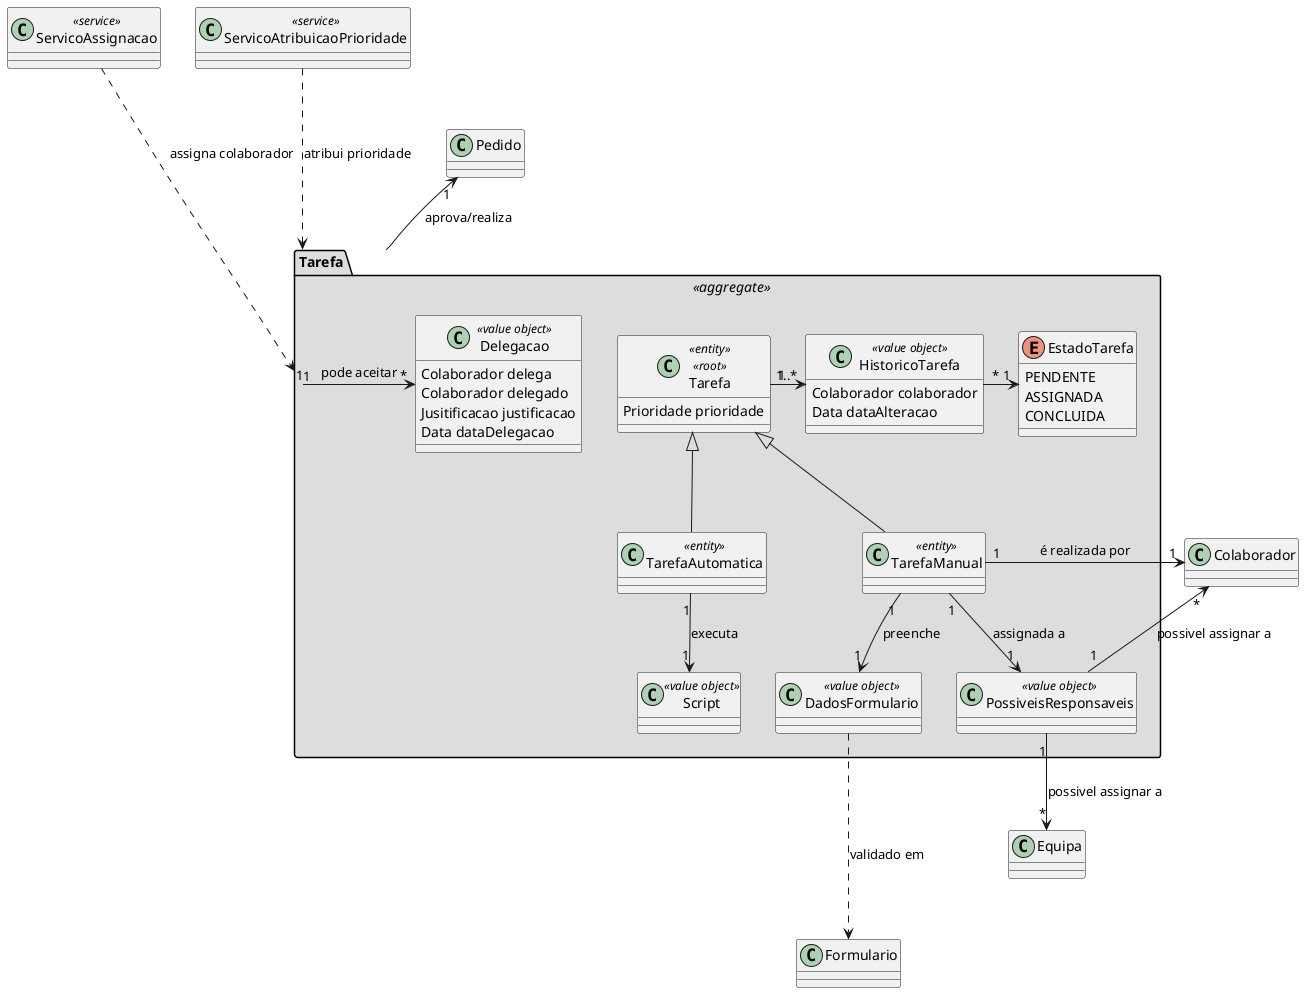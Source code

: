 @startuml ExecucaoFluxo


package "Tarefa" <<aggregate>> #DDDDDD {

  

    class Tarefa <<entity>> <<root>> {
        Prioridade prioridade
    }

 
    class HistoricoTarefa <<value object>> {
        Colaborador colaborador
        Data dataAlteracao
        
    }

    enum EstadoTarefa {
        PENDENTE
        ASSIGNADA
        CONCLUIDA
    }
     
    class Delegacao <<value object>> {
        Colaborador delega
        Colaborador delegado
    Jusitificacao justificacao
    Data dataDelegacao
    }


    class TarefaManual <<entity>> {

    }

    class TarefaAutomatica <<entity>> {

    }

    class DadosFormulario <<value object>> {
    }

    class Script <<value object>>{
    }

     class PossiveisResponsaveis <<value object>> {

    }

    Tarefa "1" -right-> "1..*" HistoricoTarefa      
    HistoricoTarefa "*" -right-> "1" EstadoTarefa   
    Tarefa <|-- TarefaManual : ""
    Tarefa <|-- TarefaAutomatica : ""
    TarefaManual "1" --> "1" DadosFormulario : "preenche"

}

    TarefaAutomatica "1" --> "1" Script : "executa"
    Tarefa "1" -left-> "*" Delegacao : "pode aceitar"
    TarefaManual "1" --> "1" PossiveisResponsaveis : "assignada a"
    Colaborador  "*" <-left- "1" PossiveisResponsaveis : "possivel assignar a"
    Equipa "*" <-up- "1" PossiveisResponsaveis  : "possivel assignar a"
    DadosFormulario --.> Formulario : "validado em"

class Colaborador {

}



class Pedido {
}

class ServicoAssignacao <<service>> {
        
}

class ServicoAtribuicaoPrioridade <<service>> {

}


Pedido "1" <-down- "1" Tarefa : "aprova/realiza"
Colaborador"1" <-right- "1" TarefaManual : é realizada por
Tarefa <.-up- ServicoAtribuicaoPrioridade : "atribui prioridade"
Tarefa <.-up-  ServicoAssignacao : "assigna colaborador"


@enduml